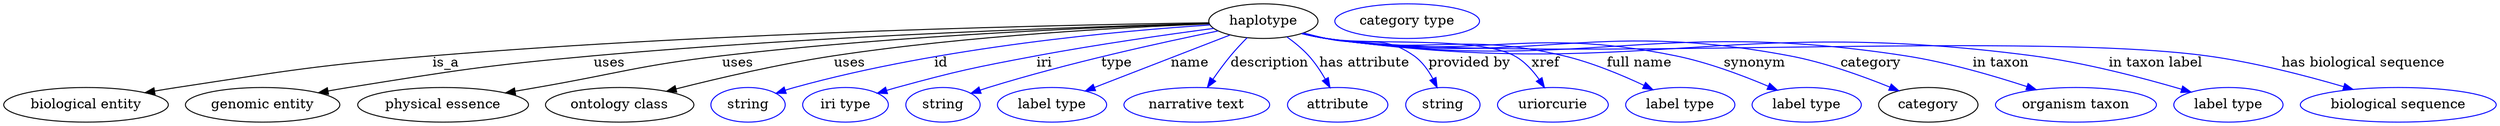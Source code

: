 digraph {
	graph [bb="0,0,2579.5,123"];
	node [label="\N"];
	haplotype	[height=0.5,
		label=haplotype,
		pos="1303.1,105",
		width=1.5707];
	"biological entity"	[height=0.5,
		pos="85.142,18",
		width=2.3651];
	haplotype -> "biological entity"	[label=is_a,
		lp="457.14,61.5",
		pos="e,146.24,30.549 1246.7,103.34 1109.1,101.36 745.45,94.002 443.14,69 325.3,59.254 296.03,53.862 179.14,36 171.73,34.868 164.01,33.606 \
156.32,32.294"];
	"genomic entity"	[height=0.5,
		pos="268.14,18",
		width=2.2206];
	haplotype -> "genomic entity"	[label=uses,
		lp="626.64,61.5",
		pos="e,325.98,30.561 1246.9,102.67 1128.7,99.543 846.2,90.322 610.14,69 497.21,58.799 469.11,53.979 357.14,36 350.36,34.911 343.3,33.698 \
336.26,32.437"];
	"physical essence"	[height=0.5,
		pos="454.14,18",
		width=2.4553];
	haplotype -> "physical essence"	[label=uses,
		lp="759.64,61.5",
		pos="e,518.58,30.323 1246.9,102.49 1145.8,99.331 926.73,90.451 743.14,69 657.14,58.952 636.45,50.807 551.14,36 543.82,34.729 536.19,33.4 \
528.57,32.069"];
	"ontology class"	[height=0.5,
		pos="637.14,18",
		width=2.1304];
	haplotype -> "ontology class"	[label=uses,
		lp="875.64,61.5",
		pos="e,685.7,32.043 1247.1,102.15 1162.6,98.783 997.71,89.957 859.14,69 803.03,60.514 740,45.81 695.48,34.537"];
	id	[color=blue,
		height=0.5,
		label=string,
		pos="770.14,18",
		width=1.0652];
	haplotype -> id	[color=blue,
		label=id,
		lp="970.14,61.5",
		pos="e,799.13,29.99 1248,101.01 1157,95.027 970.3,78.32 818.14,36 815.03,35.135 811.84,34.172 808.64,33.155",
		style=solid];
	iri	[color=blue,
		height=0.5,
		label="iri type",
		pos="871.14,18",
		width=1.2277];
	haplotype -> iri	[color=blue,
		label=iri,
		lp="1077.1,61.5",
		pos="e,904.43,29.938 1251.4,97.417 1203.8,91.098 1131.5,80.791 1069.1,69 1004.6,56.801 988.51,53.205 925.14,36 921.56,35.029 917.87,33.974 \
914.17,32.883",
		style=solid];
	type	[color=blue,
		height=0.5,
		label=string,
		pos="972.14,18",
		width=1.0652];
	haplotype -> type	[color=blue,
		label=type,
		lp="1151.1,61.5",
		pos="e,1001.1,29.935 1256.4,94.802 1199.7,83.188 1101.4,61.603 1019.1,36 1016.4,35.142 1013.6,34.22 1010.7,33.265",
		style=solid];
	name	[color=blue,
		height=0.5,
		label="label type",
		pos="1085.1,18",
		width=1.5707];
	haplotype -> name	[color=blue,
		label=name,
		lp="1228.1,61.5",
		pos="e,1119.5,32.405 1268.6,90.531 1230.8,75.797 1170.1,52.144 1129,36.107",
		style=solid];
	description	[color=blue,
		height=0.5,
		label="narrative text",
		pos="1235.1,18",
		width=2.0943];
	haplotype -> description	[color=blue,
		label=description,
		lp="1308.6,61.5",
		pos="e,1245.3,36.264 1285.3,87.565 1279.6,81.912 1273.4,75.392 1268.1,69 1262,61.506 1256,52.858 1250.8,44.883",
		style=solid];
	"has attribute"	[color=blue,
		height=0.5,
		label=attribute,
		pos="1380.1,18",
		width=1.4443];
	haplotype -> "has attribute"	[color=blue,
		label="has attribute",
		lp="1407.1,61.5",
		pos="e,1371.8,35.806 1327,88.429 1334.6,82.833 1342.7,76.129 1349.1,69 1355.7,61.751 1361.7,52.916 1366.7,44.701",
		style=solid];
	"provided by"	[color=blue,
		height=0.5,
		label=string,
		pos="1488.1,18",
		width=1.0652];
	haplotype -> "provided by"	[color=blue,
		label="provided by",
		lp="1515.6,61.5",
		pos="e,1482.2,35.947 1344.7,92.755 1352.4,90.757 1360.5,88.756 1368.1,87 1407.9,77.835 1424.8,92.498 1458.1,69 1466.5,63.09 1473,54.024 \
1477.7,45.226",
		style=solid];
	xref	[color=blue,
		height=0.5,
		label=uriorcurie,
		pos="1602.1,18",
		width=1.5887];
	haplotype -> xref	[color=blue,
		label=xref,
		lp="1594.6,61.5",
		pos="e,1593.4,35.947 1343.5,92.359 1351.6,90.327 1360.1,88.415 1368.1,87 1410.8,79.497 1524,89.54 1562.1,69 1572.5,63.405 1581.2,53.86 \
1587.7,44.6",
		style=solid];
	"full name"	[color=blue,
		height=0.5,
		label="label type",
		pos="1734.1,18",
		width=1.5707];
	haplotype -> "full name"	[color=blue,
		label="full name",
		lp="1691.6,61.5",
		pos="e,1705.7,33.811 1343.5,92.237 1351.6,90.215 1360.1,88.338 1368.1,87 1475.8,69.113 1506.9,94.167 1613.1,69 1642.1,62.139 1673.1,49.213 \
1696.5,38.223",
		style=solid];
	synonym	[color=blue,
		height=0.5,
		label="label type",
		pos="1865.1,18",
		width=1.5707];
	haplotype -> synonym	[color=blue,
		label=synonym,
		lp="1811.1,61.5",
		pos="e,1834.6,33.27 1343.1,92.173 1351.3,90.13 1360,88.261 1368.1,87 1526.9,62.547 1571.7,101.08 1729.1,69 1762.5,62.199 1798.6,48.609 \
1825.2,37.312",
		style=solid];
	category	[height=0.5,
		pos="1991.1,18",
		width=1.4263];
	haplotype -> category	[color=blue,
		label=category,
		lp="1931.6,61.5",
		pos="e,1960.7,32.551 1343.1,92.094 1351.3,90.057 1359.9,88.21 1368.1,87 1578.9,55.862 1637.8,108.37 1847.1,69 1883.3,62.197 1922.7,48.025 \
1951.1,36.5",
		style=solid];
	"in taxon"	[color=blue,
		height=0.5,
		label="organism taxon",
		pos="2144.1,18",
		width=2.3109];
	haplotype -> "in taxon"	[color=blue,
		label="in taxon",
		lp="2066.1,61.5",
		pos="e,2102.9,33.752 1342.7,92.132 1351.1,90.064 1359.8,88.196 1368.1,87 1631.8,49.063 1703.9,109.51 1967.1,69 2010.6,62.319 2058.4,48.38 \
2093.4,36.913",
		style=solid];
	"in taxon label"	[color=blue,
		height=0.5,
		label="label type",
		pos="2302.1,18",
		width=1.5707];
	haplotype -> "in taxon label"	[color=blue,
		label="in taxon label",
		lp="2226.6,61.5",
		pos="e,2263.3,31.291 1342.7,92.097 1351,90.032 1359.8,88.174 1368.1,87 1689.9,41.581 1776.9,111.29 2099.1,69 2152.8,61.953 2212.9,46.137 \
2253.7,34.167",
		style=solid];
	"has biological sequence"	[color=blue,
		height=0.5,
		label="biological sequence",
		pos="2478.1,18",
		width=2.8164];
	haplotype -> "has biological sequence"	[color=blue,
		label="has biological sequence",
		lp="2441.6,61.5",
		pos="e,2431.3,33.975 1342.7,92.065 1351,90.003 1359.8,88.153 1368.1,87 1568.7,59.189 2078.4,95.843 2279.1,69 2328,62.47 2382.1,48.406 \
2421.6,36.852",
		style=solid];
	"named thing_category"	[color=blue,
		height=0.5,
		label="category type",
		pos="1452.1,105",
		width=2.0762];
}
